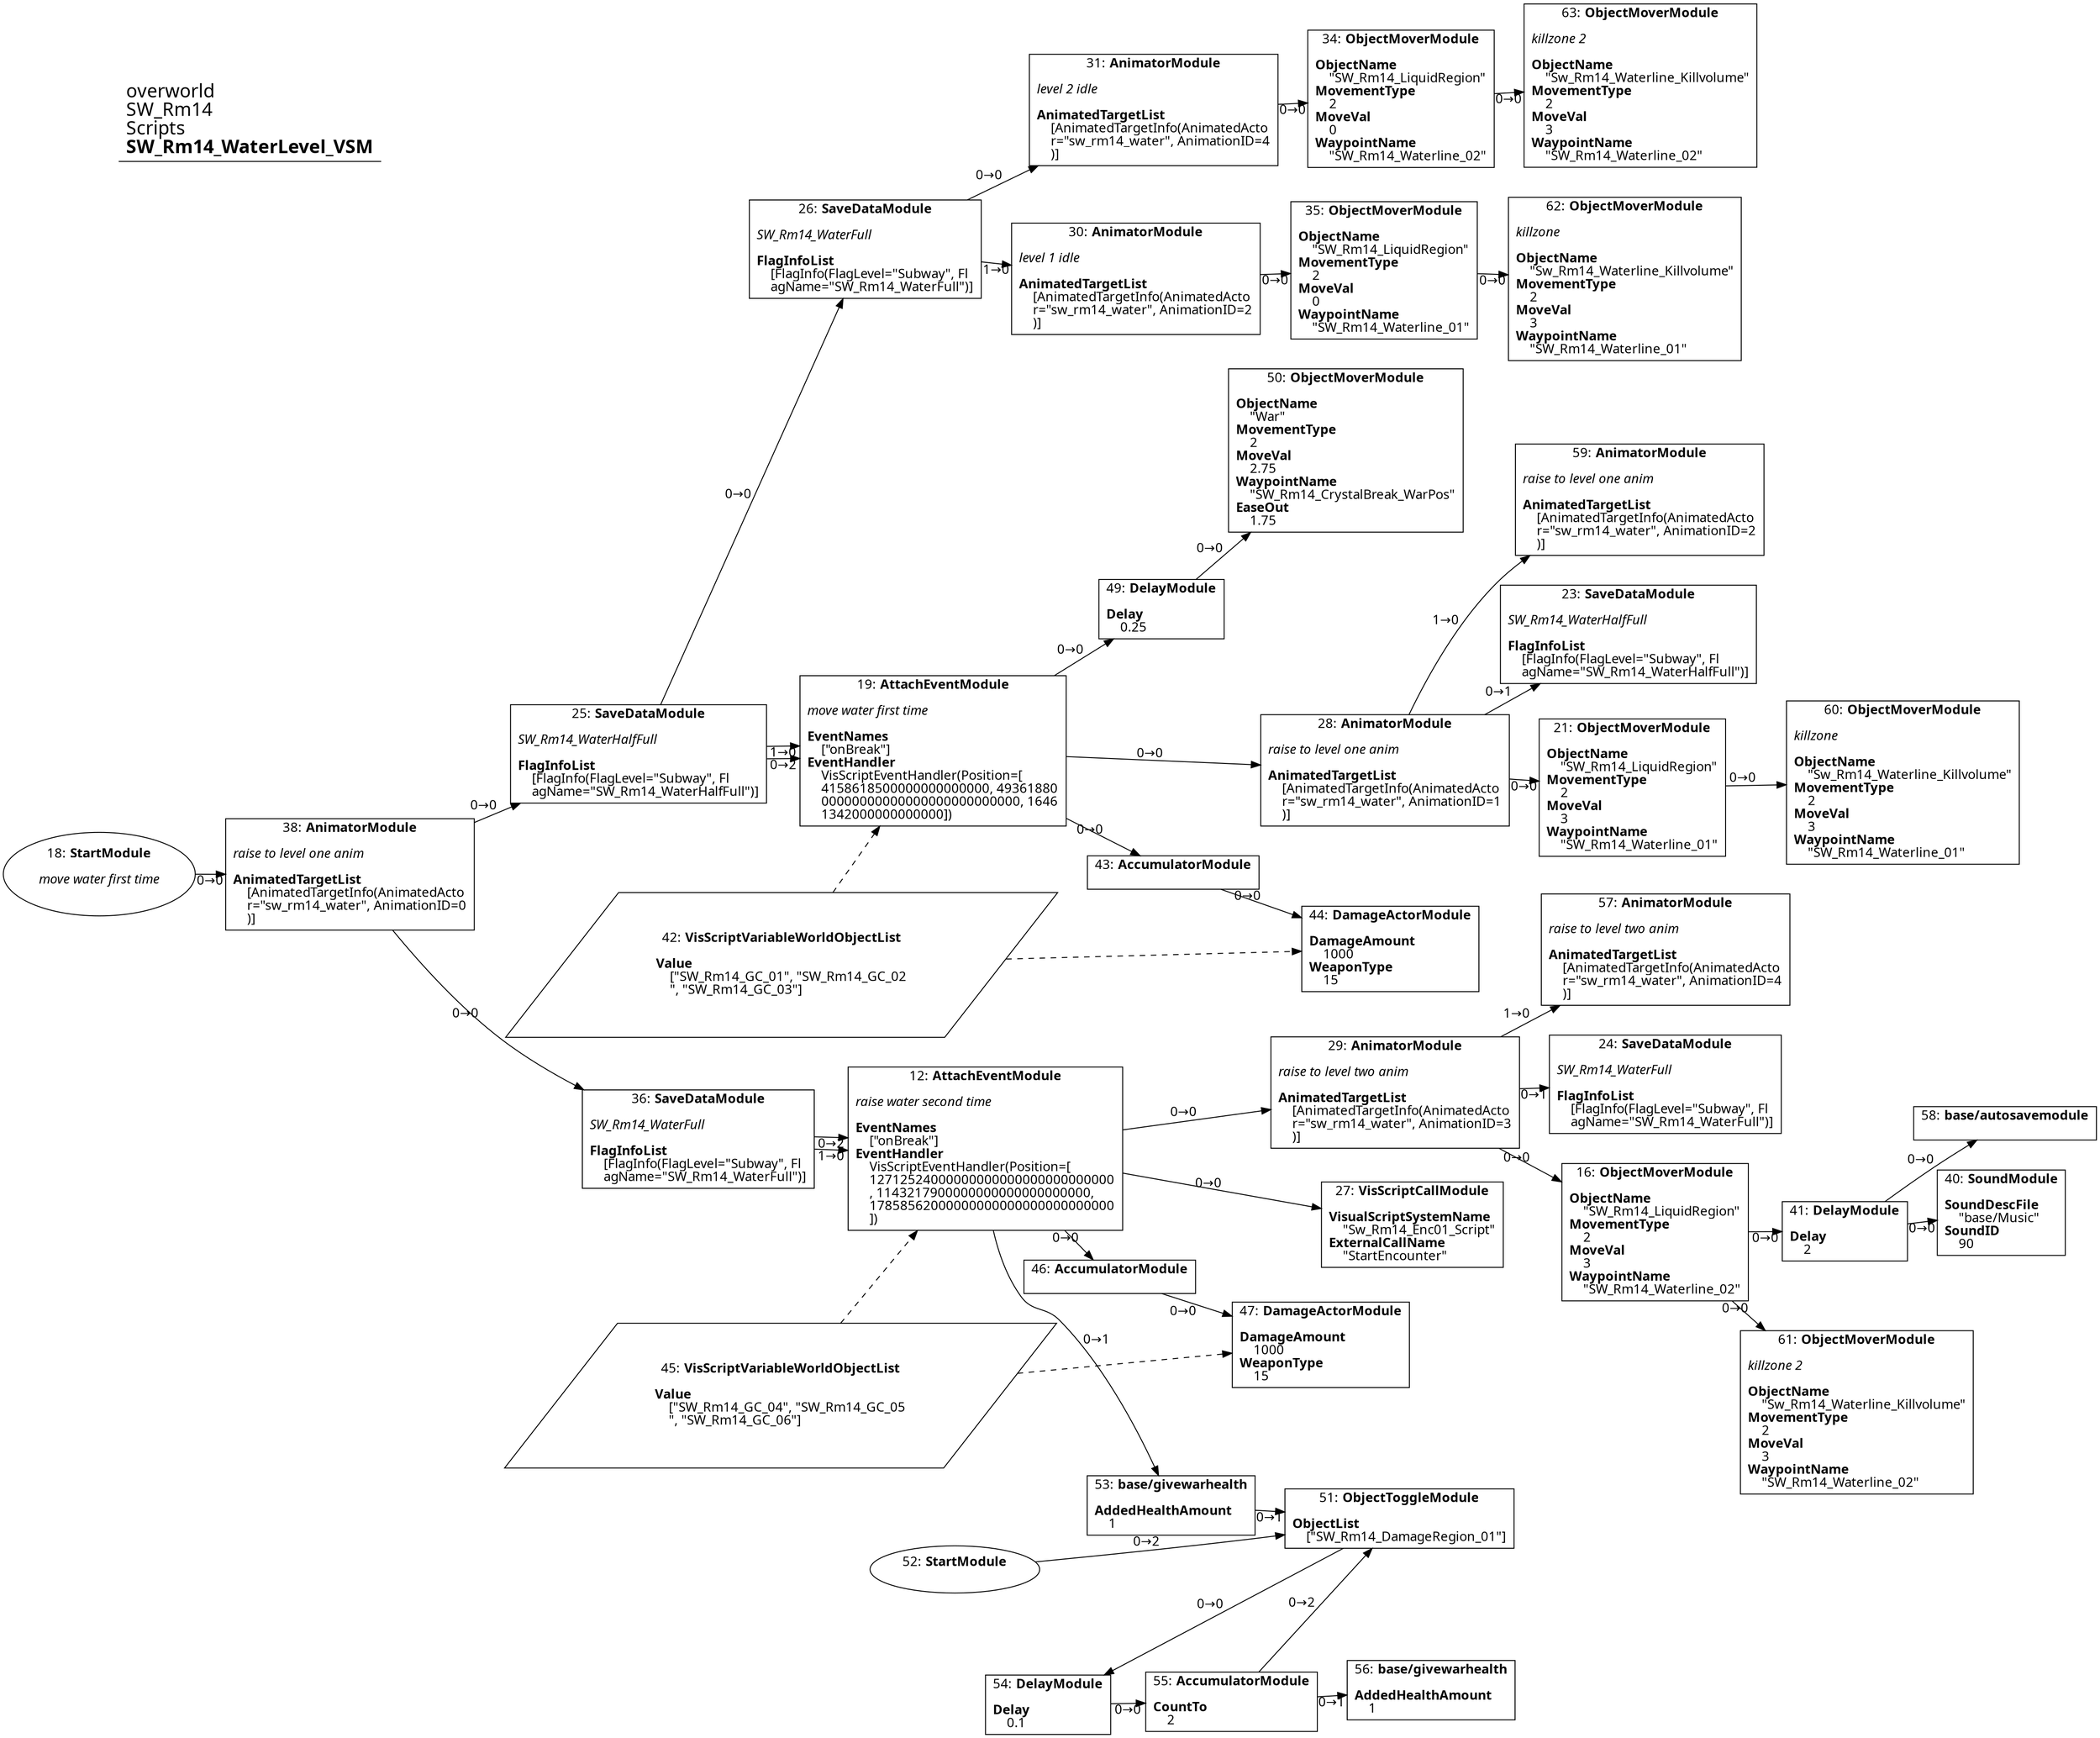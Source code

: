 digraph {
    layout = fdp;
    overlap = prism;
    sep = "+16";
    splines = spline;

    node [ shape = box ];

    graph [ fontname = "Segoe UI" ];
    node [ fontname = "Segoe UI" ];
    edge [ fontname = "Segoe UI" ];

    12 [ label = <12: <b>AttachEventModule</b><br/><br/><i>raise water second time<br align="left"/></i><br align="left"/><b>EventNames</b><br align="left"/>    [&quot;onBreak&quot;]<br align="left"/><b>EventHandler</b><br align="left"/>    VisScriptEventHandler(Position=[<br align="left"/>    12712524000000000000000000000000<br align="left"/>    , 1143217900000000000000000000, <br align="left"/>    17858562000000000000000000000000<br align="left"/>    ])<br align="left"/>> ];
    12 [ pos = "-0.147,-0.84400004!" ];
    12 -> 27 [ label = "0→0" ];
    12 -> 29 [ label = "0→0" ];
    12 -> 46 [ label = "0→0" ];
    12 -> 53 [ label = "0→1" ];
    45 -> 12 [ style = dashed ];

    16 [ label = <16: <b>ObjectMoverModule</b><br/><br/><b>ObjectName</b><br align="left"/>    &quot;SW_Rm14_LiquidRegion&quot;<br align="left"/><b>MovementType</b><br align="left"/>    2<br align="left"/><b>MoveVal</b><br align="left"/>    3<br align="left"/><b>WaypointName</b><br align="left"/>    &quot;SW_Rm14_Waterline_02&quot;<br align="left"/>> ];
    16 [ pos = "0.648,-0.96500003!" ];
    16 -> 41 [ label = "0→0" ];
    16 -> 61 [ label = "0→0" ];

    18 [ label = <18: <b>StartModule</b><br/><br/><i>move water first time<br align="left"/></i><br align="left"/>> ];
    18 [ shape = oval ]
    18 [ pos = "-0.85,-0.59400004!" ];
    18 -> 38 [ label = "0→0" ];

    19 [ label = <19: <b>AttachEventModule</b><br/><br/><i>move water first time<br align="left"/></i><br align="left"/><b>EventNames</b><br align="left"/>    [&quot;onBreak&quot;]<br align="left"/><b>EventHandler</b><br align="left"/>    VisScriptEventHandler(Position=[<br align="left"/>    4158618500000000000000, 49361880<br align="left"/>    00000000000000000000000000, 1646<br align="left"/>    1342000000000000])<br align="left"/>> ];
    19 [ pos = "-0.147,-0.469!" ];
    19 -> 28 [ label = "0→0" ];
    19 -> 43 [ label = "0→0" ];
    19 -> 49 [ label = "0→0" ];
    42 -> 19 [ style = dashed ];

    21 [ label = <21: <b>ObjectMoverModule</b><br/><br/><b>ObjectName</b><br align="left"/>    &quot;SW_Rm14_LiquidRegion&quot;<br align="left"/><b>MovementType</b><br align="left"/>    2<br align="left"/><b>MoveVal</b><br align="left"/>    3<br align="left"/><b>WaypointName</b><br align="left"/>    &quot;SW_Rm14_Waterline_01&quot;<br align="left"/>> ];
    21 [ pos = "0.514,-0.46800002!" ];
    21 -> 60 [ label = "0→0" ];

    23 [ label = <23: <b>SaveDataModule</b><br/><br/><i>SW_Rm14_WaterHalfFull<br align="left"/></i><br align="left"/><b>FlagInfoList</b><br align="left"/>    [FlagInfo(FlagLevel=&quot;Subway&quot;, Fl<br align="left"/>    agName=&quot;SW_Rm14_WaterHalfFull&quot;)]<br align="left"/>> ];
    23 [ pos = "0.513,-0.32200003!" ];

    24 [ label = <24: <b>SaveDataModule</b><br/><br/><i>SW_Rm14_WaterFull<br align="left"/></i><br align="left"/><b>FlagInfoList</b><br align="left"/>    [FlagInfo(FlagLevel=&quot;Subway&quot;, Fl<br align="left"/>    agName=&quot;SW_Rm14_WaterFull&quot;)]<br align="left"/>> ];
    24 [ pos = "0.646,-0.82100004!" ];

    25 [ label = <25: <b>SaveDataModule</b><br/><br/><i>SW_Rm14_WaterHalfFull<br align="left"/></i><br align="left"/><b>FlagInfoList</b><br align="left"/>    [FlagInfo(FlagLevel=&quot;Subway&quot;, Fl<br align="left"/>    agName=&quot;SW_Rm14_WaterHalfFull&quot;)]<br align="left"/>> ];
    25 [ pos = "-0.41700003,-0.47300002!" ];
    25 -> 26 [ label = "0→0" ];
    25 -> 19 [ label = "1→0" ];
    25 -> 19 [ label = "0→2" ];

    26 [ label = <26: <b>SaveDataModule</b><br/><br/><i>SW_Rm14_WaterFull<br align="left"/></i><br align="left"/><b>FlagInfoList</b><br align="left"/>    [FlagInfo(FlagLevel=&quot;Subway&quot;, Fl<br align="left"/>    agName=&quot;SW_Rm14_WaterFull&quot;)]<br align="left"/>> ];
    26 [ pos = "-0.095000006,0.156!" ];
    26 -> 30 [ label = "1→0" ];
    26 -> 31 [ label = "0→0" ];

    27 [ label = <27: <b>VisScriptCallModule</b><br/><br/><b>VisualScriptSystemName</b><br align="left"/>    &quot;Sw_Rm14_Enc01_Script&quot;<br align="left"/><b>ExternalCallName</b><br align="left"/>    &quot;StartEncounter&quot;<br align="left"/>> ];
    27 [ pos = "0.39900002,-0.96700007!" ];

    28 [ label = <28: <b>AnimatorModule</b><br/><br/><i>raise to level one anim<br align="left"/></i><br align="left"/><b>AnimatedTargetList</b><br align="left"/>    [AnimatedTargetInfo(AnimatedActo<br align="left"/>    r=&quot;sw_rm14_water&quot;, AnimationID=1<br align="left"/>    )]<br align="left"/>> ];
    28 [ pos = "0.277,-0.469!" ];
    28 -> 23 [ label = "0→1" ];
    28 -> 21 [ label = "0→0" ];
    28 -> 59 [ label = "1→0" ];

    29 [ label = <29: <b>AnimatorModule</b><br/><br/><i>raise to level two anim<br align="left"/></i><br align="left"/><b>AnimatedTargetList</b><br align="left"/>    [AnimatedTargetInfo(AnimatedActo<br align="left"/>    r=&quot;sw_rm14_water&quot;, AnimationID=3<br align="left"/>    )]<br align="left"/>> ];
    29 [ pos = "0.4,-0.84400004!" ];
    29 -> 24 [ label = "0→1" ];
    29 -> 16 [ label = "0→0" ];
    29 -> 57 [ label = "1→0" ];

    30 [ label = <30: <b>AnimatorModule</b><br/><br/><i>level 1 idle<br align="left"/></i><br align="left"/><b>AnimatedTargetList</b><br align="left"/>    [AnimatedTargetInfo(AnimatedActo<br align="left"/>    r=&quot;sw_rm14_water&quot;, AnimationID=2<br align="left"/>    )]<br align="left"/>> ];
    30 [ pos = "0.141,0.133!" ];
    30 -> 35 [ label = "0→0" ];

    31 [ label = <31: <b>AnimatorModule</b><br/><br/><i>level 2 idle<br align="left"/></i><br align="left"/><b>AnimatedTargetList</b><br align="left"/>    [AnimatedTargetInfo(AnimatedActo<br align="left"/>    r=&quot;sw_rm14_water&quot;, AnimationID=4<br align="left"/>    )]<br align="left"/>> ];
    31 [ pos = "0.142,0.314!" ];
    31 -> 34 [ label = "0→0" ];

    34 [ label = <34: <b>ObjectMoverModule</b><br/><br/><b>ObjectName</b><br align="left"/>    &quot;SW_Rm14_LiquidRegion&quot;<br align="left"/><b>MovementType</b><br align="left"/>    2<br align="left"/><b>MoveVal</b><br align="left"/>    0<br align="left"/><b>WaypointName</b><br align="left"/>    &quot;SW_Rm14_Waterline_02&quot;<br align="left"/>> ];
    34 [ pos = "0.337,0.314!" ];
    34 -> 63 [ label = "0→0" ];

    35 [ label = <35: <b>ObjectMoverModule</b><br/><br/><b>ObjectName</b><br align="left"/>    &quot;SW_Rm14_LiquidRegion&quot;<br align="left"/><b>MovementType</b><br align="left"/>    2<br align="left"/><b>MoveVal</b><br align="left"/>    0<br align="left"/><b>WaypointName</b><br align="left"/>    &quot;SW_Rm14_Waterline_01&quot;<br align="left"/>> ];
    35 [ pos = "0.335,0.133!" ];
    35 -> 62 [ label = "0→0" ];

    36 [ label = <36: <b>SaveDataModule</b><br/><br/><i>SW_Rm14_WaterFull<br align="left"/></i><br align="left"/><b>FlagInfoList</b><br align="left"/>    [FlagInfo(FlagLevel=&quot;Subway&quot;, Fl<br align="left"/>    agName=&quot;SW_Rm14_WaterFull&quot;)]<br align="left"/>> ];
    36 [ pos = "-0.41700003,-0.851!" ];
    36 -> 12 [ label = "0→2" ];
    36 -> 12 [ label = "1→0" ];

    38 [ label = <38: <b>AnimatorModule</b><br/><br/><i>raise to level one anim<br align="left"/></i><br align="left"/><b>AnimatedTargetList</b><br align="left"/>    [AnimatedTargetInfo(AnimatedActo<br align="left"/>    r=&quot;sw_rm14_water&quot;, AnimationID=0<br align="left"/>    )]<br align="left"/>> ];
    38 [ pos = "-0.65800005,-0.59400004!" ];
    38 -> 25 [ label = "0→0" ];
    38 -> 36 [ label = "0→0" ];

    40 [ label = <40: <b>SoundModule</b><br/><br/><b>SoundDescFile</b><br align="left"/>    &quot;base/Music&quot;<br align="left"/><b>SoundID</b><br align="left"/>    90<br align="left"/>> ];
    40 [ pos = "1.0090001,-0.96500003!" ];

    41 [ label = <41: <b>DelayModule</b><br/><br/><b>Delay</b><br align="left"/>    2<br align="left"/>> ];
    41 [ pos = "0.84200007,-0.96500003!" ];
    41 -> 40 [ label = "0→0" ];
    41 -> 58 [ label = "0→0" ];

    42 [ label = <42: <b>VisScriptVariableWorldObjectList</b><br/><br/><b>Value</b><br align="left"/>    [&quot;SW_Rm14_GC_01&quot;, &quot;SW_Rm14_GC_02<br align="left"/>    &quot;, &quot;SW_Rm14_GC_03&quot;]<br align="left"/>> ];
    42 [ shape = parallelogram ]
    42 [ pos = "-0.284,-0.683!" ];

    43 [ label = <43: <b>AccumulatorModule</b><br/><br/>> ];
    43 [ pos = "0.044000003,-0.573!" ];
    43 -> 44 [ label = "0→0" ];

    44 [ label = <44: <b>DamageActorModule</b><br/><br/><b>DamageAmount</b><br align="left"/>    1000<br align="left"/><b>WeaponType</b><br align="left"/>    15<br align="left"/>> ];
    44 [ pos = "0.275,-0.64000005!" ];
    42 -> 44 [ style = dashed ];

    45 [ label = <45: <b>VisScriptVariableWorldObjectList</b><br/><br/><b>Value</b><br align="left"/>    [&quot;SW_Rm14_GC_04&quot;, &quot;SW_Rm14_GC_05<br align="left"/>    &quot;, &quot;SW_Rm14_GC_06&quot;]<br align="left"/>> ];
    45 [ shape = parallelogram ]
    45 [ pos = "-0.27100003,-1.167!" ];

    46 [ label = <46: <b>AccumulatorModule</b><br/><br/>> ];
    46 [ pos = "0.052,-1.028!" ];
    46 -> 47 [ label = "0→0" ];

    47 [ label = <47: <b>DamageActorModule</b><br/><br/><b>DamageAmount</b><br align="left"/>    1000<br align="left"/><b>WeaponType</b><br align="left"/>    15<br align="left"/>> ];
    47 [ pos = "0.28,-1.1010001!" ];
    45 -> 47 [ style = dashed ];

    49 [ label = <49: <b>DelayModule</b><br/><br/><b>Delay</b><br align="left"/>    0.25<br align="left"/>> ];
    49 [ pos = "0.080000006,-0.275!" ];
    49 -> 50 [ label = "0→0" ];

    50 [ label = <50: <b>ObjectMoverModule</b><br/><br/><b>ObjectName</b><br align="left"/>    &quot;War&quot;<br align="left"/><b>MovementType</b><br align="left"/>    2<br align="left"/><b>MoveVal</b><br align="left"/>    2.75<br align="left"/><b>WaypointName</b><br align="left"/>    &quot;SW_Rm14_CrystalBreak_WarPos&quot;<br align="left"/><b>EaseOut</b><br align="left"/>    1.75<br align="left"/>> ];
    50 [ pos = "0.27,-0.085!" ];

    51 [ label = <51: <b>ObjectToggleModule</b><br/><br/><b>ObjectList</b><br align="left"/>    [&quot;SW_Rm14_DamageRegion_01&quot;]<br align="left"/>> ];
    51 [ pos = "0.30400002,-1.3240001!" ];
    51 -> 54 [ label = "0→0" ];

    52 [ label = <52: <b>StartModule</b><br/><br/>> ];
    52 [ shape = oval ]
    52 [ pos = "-0.15,-1.371!" ];
    52 -> 51 [ label = "0→2" ];

    53 [ label = <53: <b>base/givewarhealth</b><br/><br/><b>AddedHealthAmount</b><br align="left"/>    1<br align="left"/>> ];
    53 [ pos = "0.042000003,-1.304!" ];
    53 -> 51 [ label = "0→1" ];

    54 [ label = <54: <b>DelayModule</b><br/><br/><b>Delay</b><br align="left"/>    0.1<br align="left"/>> ];
    54 [ pos = "-0.067,-1.5810001!" ];
    54 -> 55 [ label = "0→0" ];

    55 [ label = <55: <b>AccumulatorModule</b><br/><br/><b>CountTo</b><br align="left"/>    2<br align="left"/>> ];
    55 [ pos = "0.093,-1.5810001!" ];
    55 -> 51 [ label = "0→2" ];
    55 -> 56 [ label = "0→1" ];

    56 [ label = <56: <b>base/givewarhealth</b><br/><br/><b>AddedHealthAmount</b><br align="left"/>    1<br align="left"/>> ];
    56 [ pos = "0.33900002,-1.5580001!" ];

    57 [ label = <57: <b>AnimatorModule</b><br/><br/><i>raise to level two anim<br align="left"/></i><br align="left"/><b>AnimatedTargetList</b><br align="left"/>    [AnimatedTargetInfo(AnimatedActo<br align="left"/>    r=&quot;sw_rm14_water&quot;, AnimationID=4<br align="left"/>    )]<br align="left"/>> ];
    57 [ pos = "0.64500004,-0.69500005!" ];

    58 [ label = <58: <b>base/autosavemodule</b><br/><br/>> ];
    58 [ pos = "1.01,-0.89500004!" ];

    59 [ label = <59: <b>AnimatorModule</b><br/><br/><i>raise to level one anim<br align="left"/></i><br align="left"/><b>AnimatedTargetList</b><br align="left"/>    [AnimatedTargetInfo(AnimatedActo<br align="left"/>    r=&quot;sw_rm14_water&quot;, AnimationID=2<br align="left"/>    )]<br align="left"/>> ];
    59 [ pos = "0.52000004,-0.19800001!" ];

    60 [ label = <60: <b>ObjectMoverModule</b><br/><br/><i>killzone<br align="left"/></i><br align="left"/><b>ObjectName</b><br align="left"/>    &quot;Sw_Rm14_Waterline_Killvolume&quot;<br align="left"/><b>MovementType</b><br align="left"/>    2<br align="left"/><b>MoveVal</b><br align="left"/>    3<br align="left"/><b>WaypointName</b><br align="left"/>    &quot;SW_Rm14_Waterline_01&quot;<br align="left"/>> ];
    60 [ pos = "0.698,-0.46800002!" ];

    61 [ label = <61: <b>ObjectMoverModule</b><br/><br/><i>killzone 2<br align="left"/></i><br align="left"/><b>ObjectName</b><br align="left"/>    &quot;Sw_Rm14_Waterline_Killvolume&quot;<br align="left"/><b>MovementType</b><br align="left"/>    2<br align="left"/><b>MoveVal</b><br align="left"/>    3<br align="left"/><b>WaypointName</b><br align="left"/>    &quot;SW_Rm14_Waterline_02&quot;<br align="left"/>> ];
    61 [ pos = "0.84400004,-1.154!" ];

    62 [ label = <62: <b>ObjectMoverModule</b><br/><br/><i>killzone<br align="left"/></i><br align="left"/><b>ObjectName</b><br align="left"/>    &quot;Sw_Rm14_Waterline_Killvolume&quot;<br align="left"/><b>MovementType</b><br align="left"/>    2<br align="left"/><b>MoveVal</b><br align="left"/>    3<br align="left"/><b>WaypointName</b><br align="left"/>    &quot;SW_Rm14_Waterline_01&quot;<br align="left"/>> ];
    62 [ pos = "0.53400004,0.133!" ];

    63 [ label = <63: <b>ObjectMoverModule</b><br/><br/><i>killzone 2<br align="left"/></i><br align="left"/><b>ObjectName</b><br align="left"/>    &quot;Sw_Rm14_Waterline_Killvolume&quot;<br align="left"/><b>MovementType</b><br align="left"/>    2<br align="left"/><b>MoveVal</b><br align="left"/>    3<br align="left"/><b>WaypointName</b><br align="left"/>    &quot;SW_Rm14_Waterline_02&quot;<br align="left"/>> ];
    63 [ pos = "0.53400004,0.314!" ];

    title [ pos = "-0.851,0.31500003!" ];
    title [ shape = underline ];
    title [ label = <<font point-size="20">overworld<br align="left"/>SW_Rm14<br align="left"/>Scripts<br align="left"/><b>SW_Rm14_WaterLevel_VSM</b><br align="left"/></font>> ];
}
